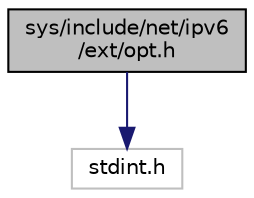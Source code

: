 digraph "sys/include/net/ipv6/ext/opt.h"
{
 // LATEX_PDF_SIZE
  edge [fontname="Helvetica",fontsize="10",labelfontname="Helvetica",labelfontsize="10"];
  node [fontname="Helvetica",fontsize="10",shape=record];
  Node1 [label="sys/include/net/ipv6\l/ext/opt.h",height=0.2,width=0.4,color="black", fillcolor="grey75", style="filled", fontcolor="black",tooltip="Destination and hop-by-hop options extension header definitions."];
  Node1 -> Node2 [color="midnightblue",fontsize="10",style="solid",fontname="Helvetica"];
  Node2 [label="stdint.h",height=0.2,width=0.4,color="grey75", fillcolor="white", style="filled",tooltip=" "];
}
